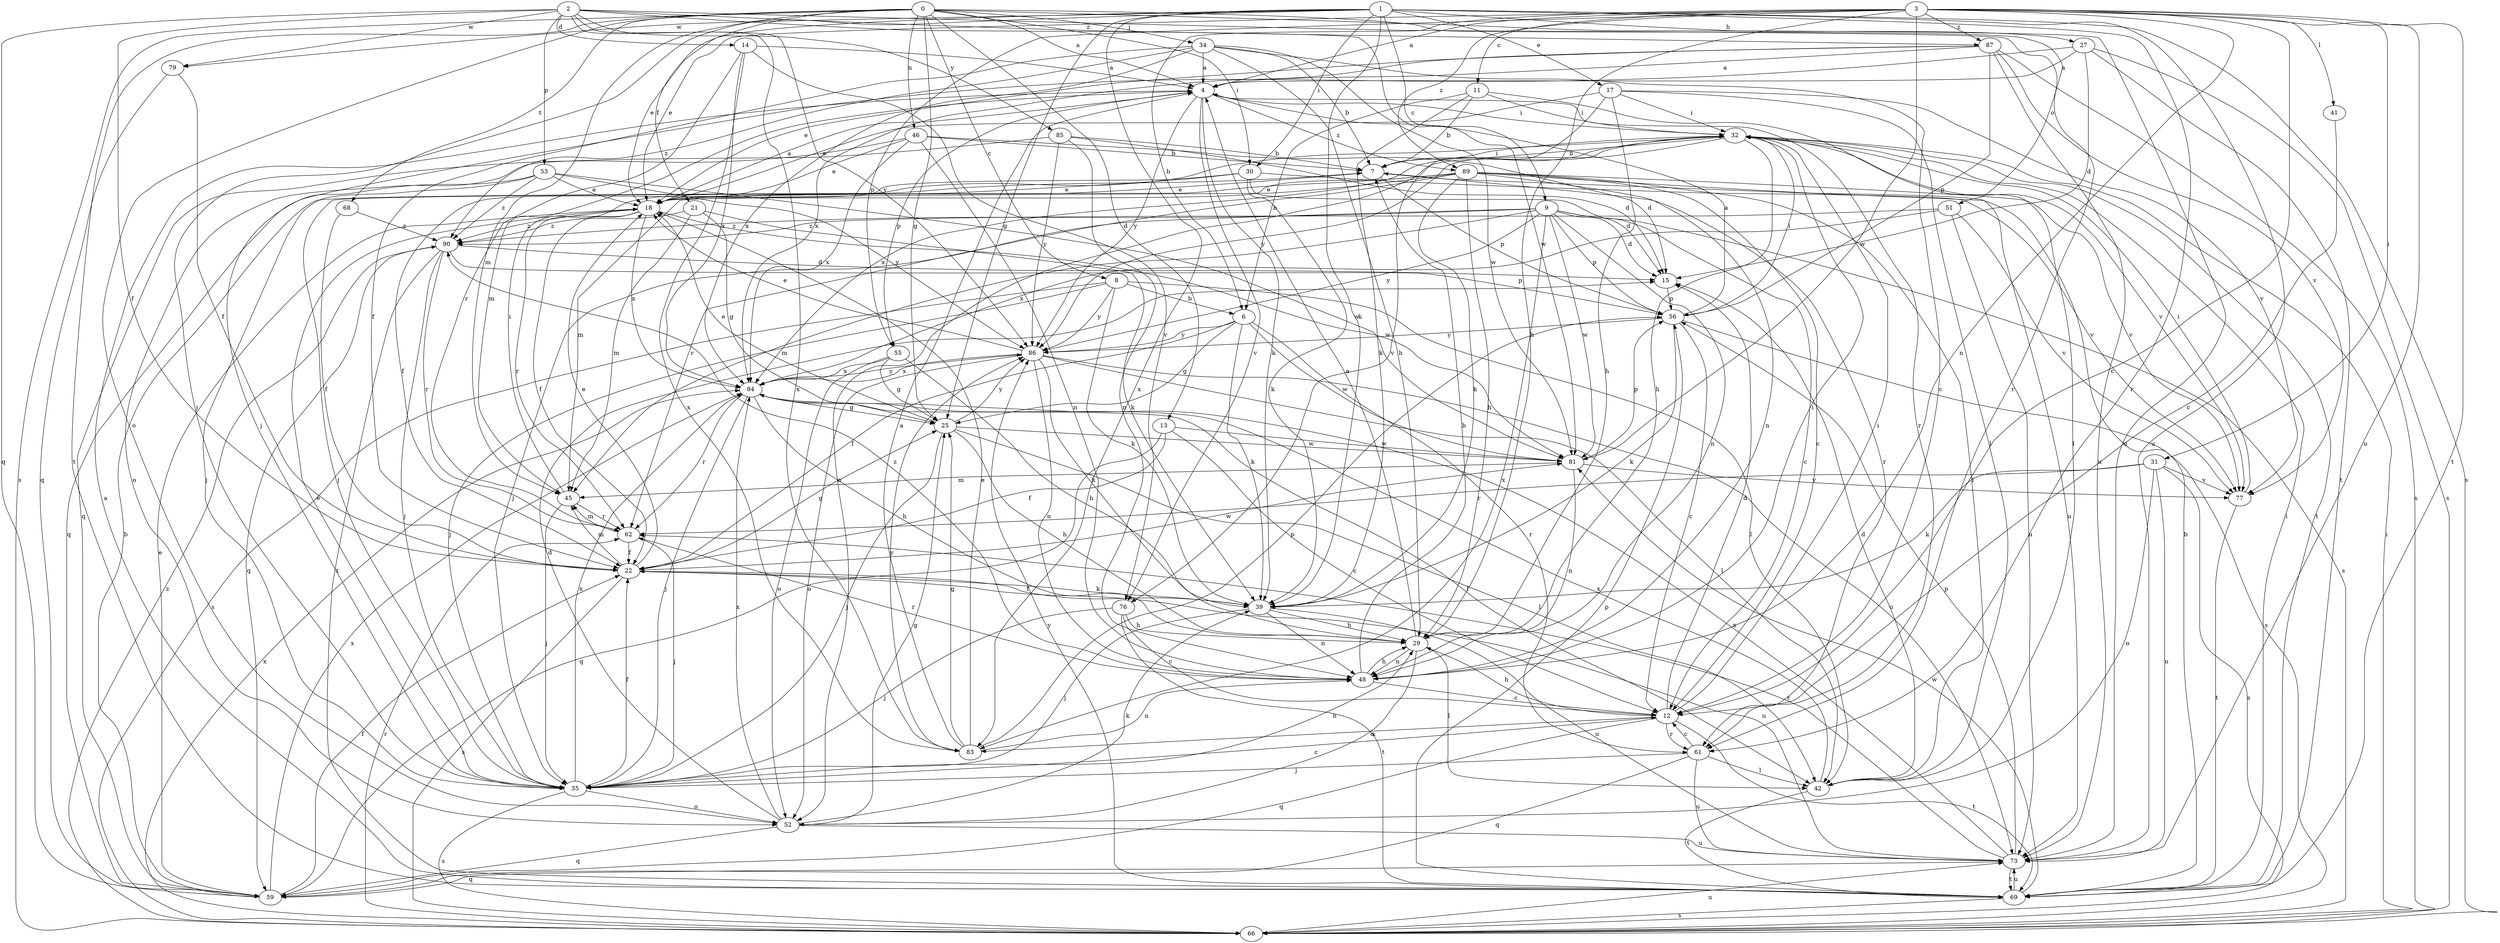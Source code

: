strict digraph  {
0;
1;
2;
3;
4;
6;
7;
8;
9;
11;
12;
13;
14;
15;
17;
18;
21;
22;
25;
27;
29;
30;
31;
32;
34;
35;
39;
41;
42;
45;
46;
48;
51;
52;
53;
55;
56;
59;
61;
62;
66;
68;
69;
73;
76;
77;
79;
81;
83;
84;
85;
86;
87;
89;
90;
0 -> 4  [label=a];
0 -> 8  [label=c];
0 -> 13  [label=d];
0 -> 21  [label=f];
0 -> 25  [label=g];
0 -> 30  [label=i];
0 -> 34  [label=j];
0 -> 45  [label=m];
0 -> 46  [label=n];
0 -> 51  [label=o];
0 -> 52  [label=o];
0 -> 66  [label=s];
0 -> 68  [label=t];
0 -> 69  [label=t];
0 -> 73  [label=u];
1 -> 9  [label=c];
1 -> 17  [label=e];
1 -> 18  [label=e];
1 -> 25  [label=g];
1 -> 27  [label=h];
1 -> 30  [label=i];
1 -> 35  [label=j];
1 -> 39  [label=k];
1 -> 61  [label=r];
1 -> 66  [label=s];
1 -> 73  [label=u];
1 -> 79  [label=w];
1 -> 83  [label=x];
2 -> 14  [label=d];
2 -> 22  [label=f];
2 -> 53  [label=p];
2 -> 59  [label=q];
2 -> 61  [label=r];
2 -> 79  [label=w];
2 -> 81  [label=w];
2 -> 83  [label=x];
2 -> 85  [label=y];
2 -> 86  [label=y];
2 -> 87  [label=z];
3 -> 4  [label=a];
3 -> 6  [label=b];
3 -> 11  [label=c];
3 -> 12  [label=c];
3 -> 18  [label=e];
3 -> 29  [label=h];
3 -> 31  [label=i];
3 -> 41  [label=l];
3 -> 48  [label=n];
3 -> 55  [label=p];
3 -> 69  [label=t];
3 -> 73  [label=u];
3 -> 81  [label=w];
3 -> 87  [label=z];
3 -> 89  [label=z];
4 -> 32  [label=i];
4 -> 39  [label=k];
4 -> 45  [label=m];
4 -> 55  [label=p];
4 -> 61  [label=r];
4 -> 76  [label=v];
4 -> 86  [label=y];
4 -> 89  [label=z];
6 -> 22  [label=f];
6 -> 25  [label=g];
6 -> 39  [label=k];
6 -> 61  [label=r];
6 -> 81  [label=w];
6 -> 86  [label=y];
7 -> 18  [label=e];
7 -> 32  [label=i];
7 -> 56  [label=p];
7 -> 61  [label=r];
8 -> 6  [label=b];
8 -> 35  [label=j];
8 -> 39  [label=k];
8 -> 42  [label=l];
8 -> 66  [label=s];
8 -> 86  [label=y];
9 -> 12  [label=c];
9 -> 15  [label=d];
9 -> 35  [label=j];
9 -> 45  [label=m];
9 -> 48  [label=n];
9 -> 56  [label=p];
9 -> 66  [label=s];
9 -> 81  [label=w];
9 -> 83  [label=x];
9 -> 86  [label=y];
9 -> 90  [label=z];
11 -> 6  [label=b];
11 -> 7  [label=b];
11 -> 32  [label=i];
11 -> 39  [label=k];
11 -> 42  [label=l];
12 -> 15  [label=d];
12 -> 29  [label=h];
12 -> 32  [label=i];
12 -> 59  [label=q];
12 -> 61  [label=r];
12 -> 69  [label=t];
12 -> 83  [label=x];
13 -> 12  [label=c];
13 -> 22  [label=f];
13 -> 59  [label=q];
13 -> 81  [label=w];
14 -> 4  [label=a];
14 -> 62  [label=r];
14 -> 76  [label=v];
14 -> 83  [label=x];
14 -> 84  [label=x];
15 -> 56  [label=p];
17 -> 18  [label=e];
17 -> 29  [label=h];
17 -> 32  [label=i];
17 -> 42  [label=l];
17 -> 76  [label=v];
17 -> 77  [label=v];
18 -> 4  [label=a];
18 -> 22  [label=f];
18 -> 62  [label=r];
18 -> 81  [label=w];
18 -> 84  [label=x];
18 -> 90  [label=z];
21 -> 25  [label=g];
21 -> 39  [label=k];
21 -> 45  [label=m];
21 -> 90  [label=z];
22 -> 18  [label=e];
22 -> 25  [label=g];
22 -> 39  [label=k];
22 -> 45  [label=m];
22 -> 66  [label=s];
22 -> 73  [label=u];
22 -> 81  [label=w];
25 -> 18  [label=e];
25 -> 29  [label=h];
25 -> 35  [label=j];
25 -> 42  [label=l];
25 -> 81  [label=w];
25 -> 86  [label=y];
27 -> 4  [label=a];
27 -> 15  [label=d];
27 -> 35  [label=j];
27 -> 66  [label=s];
27 -> 69  [label=t];
29 -> 4  [label=a];
29 -> 42  [label=l];
29 -> 48  [label=n];
29 -> 52  [label=o];
30 -> 15  [label=d];
30 -> 18  [label=e];
30 -> 22  [label=f];
30 -> 39  [label=k];
30 -> 77  [label=v];
31 -> 39  [label=k];
31 -> 52  [label=o];
31 -> 62  [label=r];
31 -> 66  [label=s];
31 -> 73  [label=u];
31 -> 77  [label=v];
32 -> 7  [label=b];
32 -> 29  [label=h];
32 -> 52  [label=o];
32 -> 69  [label=t];
32 -> 77  [label=v];
32 -> 84  [label=x];
32 -> 86  [label=y];
34 -> 4  [label=a];
34 -> 7  [label=b];
34 -> 12  [label=c];
34 -> 22  [label=f];
34 -> 29  [label=h];
34 -> 81  [label=w];
34 -> 84  [label=x];
34 -> 90  [label=z];
35 -> 12  [label=c];
35 -> 18  [label=e];
35 -> 22  [label=f];
35 -> 29  [label=h];
35 -> 52  [label=o];
35 -> 66  [label=s];
35 -> 84  [label=x];
39 -> 22  [label=f];
39 -> 29  [label=h];
39 -> 35  [label=j];
39 -> 48  [label=n];
39 -> 73  [label=u];
41 -> 12  [label=c];
42 -> 15  [label=d];
42 -> 69  [label=t];
42 -> 84  [label=x];
45 -> 32  [label=i];
45 -> 35  [label=j];
45 -> 62  [label=r];
46 -> 7  [label=b];
46 -> 15  [label=d];
46 -> 18  [label=e];
46 -> 48  [label=n];
46 -> 59  [label=q];
46 -> 84  [label=x];
48 -> 7  [label=b];
48 -> 12  [label=c];
48 -> 29  [label=h];
48 -> 32  [label=i];
48 -> 62  [label=r];
48 -> 90  [label=z];
51 -> 73  [label=u];
51 -> 77  [label=v];
51 -> 84  [label=x];
51 -> 90  [label=z];
52 -> 15  [label=d];
52 -> 25  [label=g];
52 -> 39  [label=k];
52 -> 59  [label=q];
52 -> 73  [label=u];
52 -> 84  [label=x];
53 -> 18  [label=e];
53 -> 35  [label=j];
53 -> 59  [label=q];
53 -> 81  [label=w];
53 -> 86  [label=y];
53 -> 90  [label=z];
55 -> 25  [label=g];
55 -> 29  [label=h];
55 -> 52  [label=o];
55 -> 84  [label=x];
56 -> 4  [label=a];
56 -> 12  [label=c];
56 -> 32  [label=i];
56 -> 39  [label=k];
56 -> 66  [label=s];
56 -> 86  [label=y];
59 -> 7  [label=b];
59 -> 18  [label=e];
59 -> 22  [label=f];
59 -> 84  [label=x];
61 -> 12  [label=c];
61 -> 35  [label=j];
61 -> 42  [label=l];
61 -> 59  [label=q];
61 -> 73  [label=u];
62 -> 22  [label=f];
62 -> 35  [label=j];
62 -> 45  [label=m];
66 -> 32  [label=i];
66 -> 62  [label=r];
66 -> 73  [label=u];
66 -> 84  [label=x];
66 -> 90  [label=z];
68 -> 22  [label=f];
68 -> 90  [label=z];
69 -> 4  [label=a];
69 -> 7  [label=b];
69 -> 32  [label=i];
69 -> 56  [label=p];
69 -> 66  [label=s];
69 -> 73  [label=u];
69 -> 81  [label=w];
69 -> 86  [label=y];
73 -> 56  [label=p];
73 -> 59  [label=q];
73 -> 62  [label=r];
73 -> 69  [label=t];
73 -> 84  [label=x];
76 -> 12  [label=c];
76 -> 29  [label=h];
76 -> 35  [label=j];
76 -> 69  [label=t];
77 -> 32  [label=i];
77 -> 69  [label=t];
79 -> 22  [label=f];
79 -> 59  [label=q];
81 -> 45  [label=m];
81 -> 48  [label=n];
81 -> 56  [label=p];
81 -> 77  [label=v];
83 -> 4  [label=a];
83 -> 18  [label=e];
83 -> 25  [label=g];
83 -> 48  [label=n];
83 -> 56  [label=p];
83 -> 86  [label=y];
84 -> 25  [label=g];
84 -> 29  [label=h];
84 -> 35  [label=j];
84 -> 42  [label=l];
84 -> 62  [label=r];
84 -> 86  [label=y];
85 -> 7  [label=b];
85 -> 15  [label=d];
85 -> 48  [label=n];
85 -> 52  [label=o];
85 -> 86  [label=y];
86 -> 18  [label=e];
86 -> 39  [label=k];
86 -> 42  [label=l];
86 -> 48  [label=n];
86 -> 52  [label=o];
86 -> 73  [label=u];
86 -> 84  [label=x];
87 -> 4  [label=a];
87 -> 18  [label=e];
87 -> 56  [label=p];
87 -> 66  [label=s];
87 -> 73  [label=u];
87 -> 77  [label=v];
87 -> 84  [label=x];
89 -> 12  [label=c];
89 -> 18  [label=e];
89 -> 29  [label=h];
89 -> 35  [label=j];
89 -> 39  [label=k];
89 -> 42  [label=l];
89 -> 45  [label=m];
89 -> 48  [label=n];
89 -> 62  [label=r];
89 -> 73  [label=u];
89 -> 77  [label=v];
90 -> 15  [label=d];
90 -> 35  [label=j];
90 -> 56  [label=p];
90 -> 59  [label=q];
90 -> 62  [label=r];
90 -> 69  [label=t];
}
